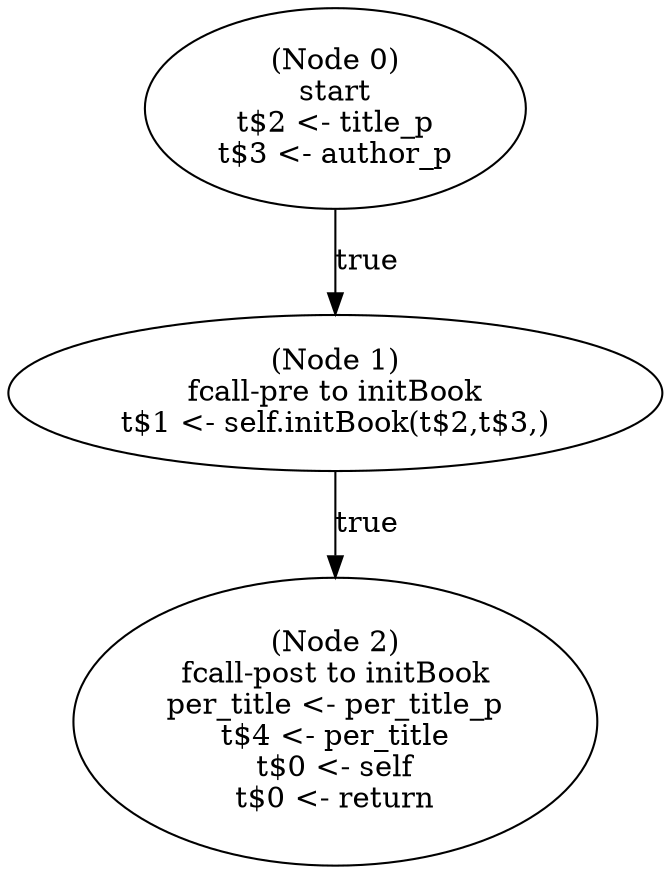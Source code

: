 digraph initArticle_pre {
  n0 [label="(Node 0)\nstart\nt$2 <- title_p\nt$3 <- author_p\n"];
 n0 -> n1 [label="true"];
  n1 [label="(Node 1)\nfcall-pre to initBook\nt$1 <- self.initBook(t$2,t$3,)\n"];
 n1 -> n2 [label="true"];
  n2 [label="(Node 2)\nfcall-post to initBook\nper_title <- per_title_p\nt$4 <- per_title\nt$0 <- self\nt$0 <- return\n"];
}
